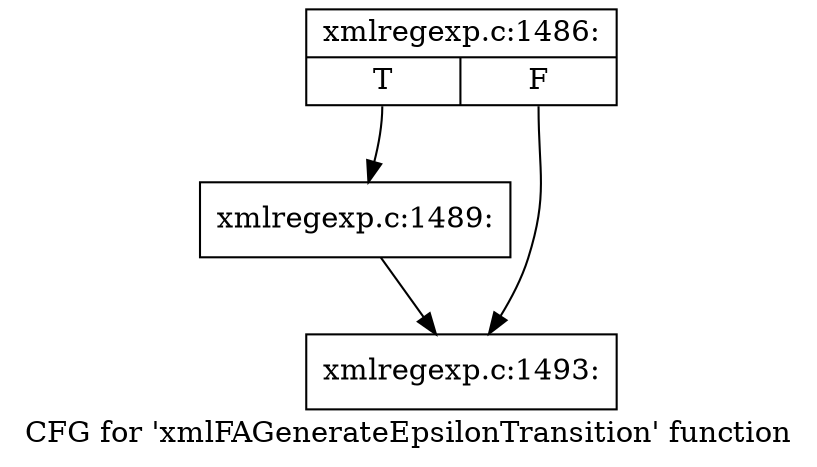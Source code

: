 digraph "CFG for 'xmlFAGenerateEpsilonTransition' function" {
	label="CFG for 'xmlFAGenerateEpsilonTransition' function";

	Node0x44c6a00 [shape=record,label="{xmlregexp.c:1486:|{<s0>T|<s1>F}}"];
	Node0x44c6a00:s0 -> Node0x44ccfa0;
	Node0x44c6a00:s1 -> Node0x44ccff0;
	Node0x44ccfa0 [shape=record,label="{xmlregexp.c:1489:}"];
	Node0x44ccfa0 -> Node0x44ccff0;
	Node0x44ccff0 [shape=record,label="{xmlregexp.c:1493:}"];
}
